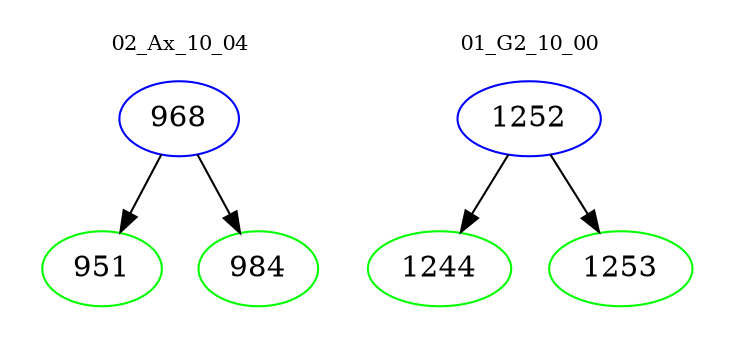 digraph{
subgraph cluster_0 {
color = white
label = "02_Ax_10_04";
fontsize=10;
T0_968 [label="968", color="blue"]
T0_968 -> T0_951 [color="black"]
T0_951 [label="951", color="green"]
T0_968 -> T0_984 [color="black"]
T0_984 [label="984", color="green"]
}
subgraph cluster_1 {
color = white
label = "01_G2_10_00";
fontsize=10;
T1_1252 [label="1252", color="blue"]
T1_1252 -> T1_1244 [color="black"]
T1_1244 [label="1244", color="green"]
T1_1252 -> T1_1253 [color="black"]
T1_1253 [label="1253", color="green"]
}
}
